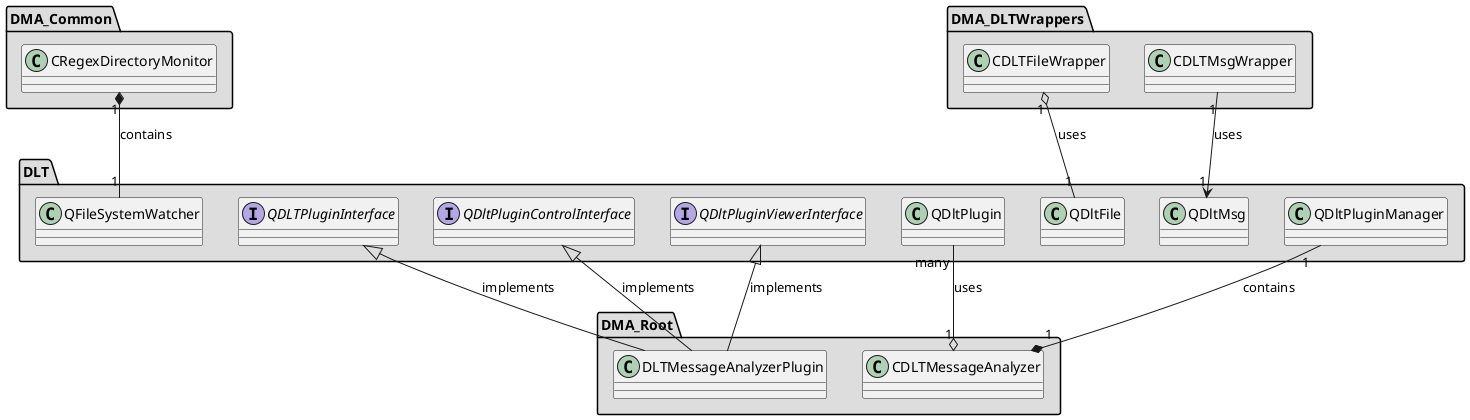
@startuml

skinparam wrapWidth 600
package "DLT" #DDDDDD
{

interface "QDLTPluginInterface"
{
}

class "QDltFile"
{
}

class "QDltMsg"
{
}

class "QDltPlugin"
{
}

interface "QDltPluginControlInterface"
{
}

class "QDltPluginManager"
{
}

interface "QDltPluginViewerInterface"
{
}

class "QFileSystemWatcher"
{
}

}

package "DMA_Common" #DDDDDD
{

class "CRegexDirectoryMonitor"
{
}

}

package "DMA_DLTWrappers" #DDDDDD
{

class "CDLTFileWrapper"
{
}

class "CDLTMsgWrapper"
{
}

}

package "DMA_Root" #DDDDDD
{

class "CDLTMessageAnalyzer"
{
}

class "DLTMessageAnalyzerPlugin"
{
}

}

'====================Inheritance section====================
QDLTPluginInterface <|-- DLTMessageAnalyzerPlugin : implements
QDltPluginControlInterface <|-- DLTMessageAnalyzerPlugin : implements
QDltPluginViewerInterface <|-- DLTMessageAnalyzerPlugin : implements

'====================Dependencies section====================
CRegexDirectoryMonitor "1" *-- "1" QFileSystemWatcher : contains
CDLTFileWrapper "1" o-- "1" QDltFile : uses
CDLTMsgWrapper "1" --> "1" QDltMsg : uses
CDLTMessageAnalyzer "1" o-- "many" QDltPlugin : uses
CDLTMessageAnalyzer "1" *-- "1" QDltPluginManager : contains

@enduml